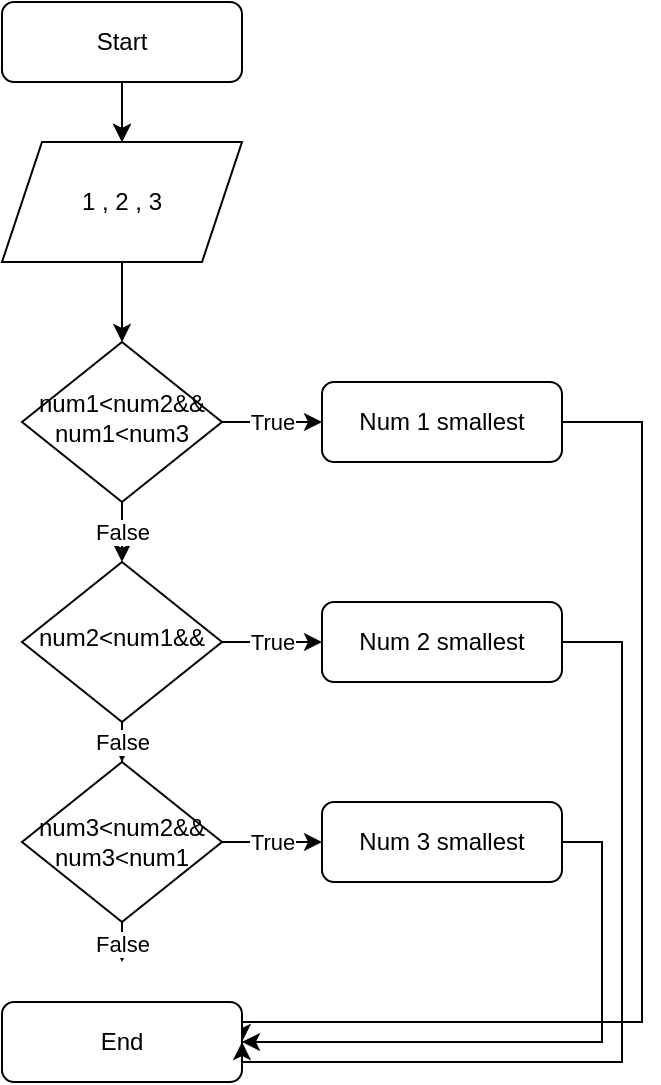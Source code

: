 <mxfile version="20.8.20" type="github"><diagram id="C5RBs43oDa-KdzZeNtuy" name="Page-1"><mxGraphModel dx="743" dy="430" grid="1" gridSize="10" guides="1" tooltips="1" connect="1" arrows="1" fold="1" page="1" pageScale="1" pageWidth="827" pageHeight="1169" math="0" shadow="0"><root><mxCell id="WIyWlLk6GJQsqaUBKTNV-0"/><mxCell id="WIyWlLk6GJQsqaUBKTNV-1" parent="WIyWlLk6GJQsqaUBKTNV-0"/><mxCell id="NqB4HGwpc9tNKrTy_lcW-1" value="" style="edgeStyle=orthogonalEdgeStyle;rounded=0;orthogonalLoop=1;jettySize=auto;html=1;" parent="WIyWlLk6GJQsqaUBKTNV-1" source="WIyWlLk6GJQsqaUBKTNV-3" target="NqB4HGwpc9tNKrTy_lcW-0" edge="1"><mxGeometry relative="1" as="geometry"/></mxCell><mxCell id="NqB4HGwpc9tNKrTy_lcW-20" value="" style="edgeStyle=orthogonalEdgeStyle;rounded=0;orthogonalLoop=1;jettySize=auto;html=1;" parent="WIyWlLk6GJQsqaUBKTNV-1" source="WIyWlLk6GJQsqaUBKTNV-3" target="NqB4HGwpc9tNKrTy_lcW-0" edge="1"><mxGeometry relative="1" as="geometry"/></mxCell><mxCell id="WIyWlLk6GJQsqaUBKTNV-3" value="Start" style="rounded=1;whiteSpace=wrap;html=1;fontSize=12;glass=0;strokeWidth=1;shadow=0;" parent="WIyWlLk6GJQsqaUBKTNV-1" vertex="1"><mxGeometry x="160" y="80" width="120" height="40" as="geometry"/></mxCell><mxCell id="NqB4HGwpc9tNKrTy_lcW-3" value="True" style="edgeStyle=orthogonalEdgeStyle;rounded=0;orthogonalLoop=1;jettySize=auto;html=1;" parent="WIyWlLk6GJQsqaUBKTNV-1" source="WIyWlLk6GJQsqaUBKTNV-6" target="WIyWlLk6GJQsqaUBKTNV-7" edge="1"><mxGeometry relative="1" as="geometry"/></mxCell><mxCell id="NqB4HGwpc9tNKrTy_lcW-4" value="False" style="edgeStyle=orthogonalEdgeStyle;rounded=0;orthogonalLoop=1;jettySize=auto;html=1;" parent="WIyWlLk6GJQsqaUBKTNV-1" source="WIyWlLk6GJQsqaUBKTNV-6" target="WIyWlLk6GJQsqaUBKTNV-10" edge="1"><mxGeometry relative="1" as="geometry"/></mxCell><mxCell id="WIyWlLk6GJQsqaUBKTNV-6" value="num1&amp;lt;num2&amp;amp;&amp;amp;&lt;br&gt;num1&amp;lt;num3" style="rhombus;whiteSpace=wrap;html=1;shadow=0;fontFamily=Helvetica;fontSize=12;align=center;strokeWidth=1;spacing=6;spacingTop=-4;" parent="WIyWlLk6GJQsqaUBKTNV-1" vertex="1"><mxGeometry x="170" y="250" width="100" height="80" as="geometry"/></mxCell><mxCell id="NqB4HGwpc9tNKrTy_lcW-15" style="edgeStyle=orthogonalEdgeStyle;rounded=0;orthogonalLoop=1;jettySize=auto;html=1;entryX=1;entryY=0.5;entryDx=0;entryDy=0;" parent="WIyWlLk6GJQsqaUBKTNV-1" source="WIyWlLk6GJQsqaUBKTNV-7" target="WIyWlLk6GJQsqaUBKTNV-11" edge="1"><mxGeometry relative="1" as="geometry"><mxPoint x="480" y="700" as="targetPoint"/><Array as="points"><mxPoint x="480" y="290"/><mxPoint x="480" y="590"/><mxPoint x="280" y="590"/></Array></mxGeometry></mxCell><mxCell id="WIyWlLk6GJQsqaUBKTNV-7" value="Num 1 smallest" style="rounded=1;whiteSpace=wrap;html=1;fontSize=12;glass=0;strokeWidth=1;shadow=0;" parent="WIyWlLk6GJQsqaUBKTNV-1" vertex="1"><mxGeometry x="320" y="270" width="120" height="40" as="geometry"/></mxCell><mxCell id="NqB4HGwpc9tNKrTy_lcW-5" value="True" style="edgeStyle=orthogonalEdgeStyle;rounded=0;orthogonalLoop=1;jettySize=auto;html=1;" parent="WIyWlLk6GJQsqaUBKTNV-1" source="WIyWlLk6GJQsqaUBKTNV-10" target="WIyWlLk6GJQsqaUBKTNV-12" edge="1"><mxGeometry relative="1" as="geometry"/></mxCell><mxCell id="NqB4HGwpc9tNKrTy_lcW-8" value="False" style="edgeStyle=orthogonalEdgeStyle;rounded=0;orthogonalLoop=1;jettySize=auto;html=1;" parent="WIyWlLk6GJQsqaUBKTNV-1" source="WIyWlLk6GJQsqaUBKTNV-10" target="NqB4HGwpc9tNKrTy_lcW-6" edge="1"><mxGeometry relative="1" as="geometry"/></mxCell><mxCell id="WIyWlLk6GJQsqaUBKTNV-10" value="num2&amp;lt;num1&amp;amp;&amp;amp;" style="rhombus;whiteSpace=wrap;html=1;shadow=0;fontFamily=Helvetica;fontSize=12;align=center;strokeWidth=1;spacing=6;spacingTop=-4;" parent="WIyWlLk6GJQsqaUBKTNV-1" vertex="1"><mxGeometry x="170" y="360" width="100" height="80" as="geometry"/></mxCell><mxCell id="WIyWlLk6GJQsqaUBKTNV-11" value="End" style="rounded=1;whiteSpace=wrap;html=1;fontSize=12;glass=0;strokeWidth=1;shadow=0;" parent="WIyWlLk6GJQsqaUBKTNV-1" vertex="1"><mxGeometry x="160" y="580" width="120" height="40" as="geometry"/></mxCell><mxCell id="NqB4HGwpc9tNKrTy_lcW-17" style="edgeStyle=orthogonalEdgeStyle;rounded=0;orthogonalLoop=1;jettySize=auto;html=1;entryX=1;entryY=0.5;entryDx=0;entryDy=0;" parent="WIyWlLk6GJQsqaUBKTNV-1" source="WIyWlLk6GJQsqaUBKTNV-12" target="WIyWlLk6GJQsqaUBKTNV-11" edge="1"><mxGeometry relative="1" as="geometry"><Array as="points"><mxPoint x="470" y="400"/><mxPoint x="470" y="610"/><mxPoint x="280" y="610"/></Array></mxGeometry></mxCell><mxCell id="WIyWlLk6GJQsqaUBKTNV-12" value="Num 2 smallest" style="rounded=1;whiteSpace=wrap;html=1;fontSize=12;glass=0;strokeWidth=1;shadow=0;" parent="WIyWlLk6GJQsqaUBKTNV-1" vertex="1"><mxGeometry x="320" y="380" width="120" height="40" as="geometry"/></mxCell><mxCell id="NqB4HGwpc9tNKrTy_lcW-2" value="" style="edgeStyle=orthogonalEdgeStyle;rounded=0;orthogonalLoop=1;jettySize=auto;html=1;" parent="WIyWlLk6GJQsqaUBKTNV-1" source="NqB4HGwpc9tNKrTy_lcW-0" target="WIyWlLk6GJQsqaUBKTNV-6" edge="1"><mxGeometry relative="1" as="geometry"/></mxCell><mxCell id="NqB4HGwpc9tNKrTy_lcW-0" value="1 , 2 , 3" style="shape=parallelogram;perimeter=parallelogramPerimeter;whiteSpace=wrap;html=1;fixedSize=1;" parent="WIyWlLk6GJQsqaUBKTNV-1" vertex="1"><mxGeometry x="160" y="150" width="120" height="60" as="geometry"/></mxCell><mxCell id="NqB4HGwpc9tNKrTy_lcW-9" value="False&lt;br&gt;" style="edgeStyle=orthogonalEdgeStyle;rounded=0;orthogonalLoop=1;jettySize=auto;html=1;" parent="WIyWlLk6GJQsqaUBKTNV-1" source="NqB4HGwpc9tNKrTy_lcW-6" edge="1"><mxGeometry relative="1" as="geometry"><mxPoint x="220" y="560" as="targetPoint"/></mxGeometry></mxCell><mxCell id="NqB4HGwpc9tNKrTy_lcW-13" value="True" style="edgeStyle=orthogonalEdgeStyle;rounded=0;orthogonalLoop=1;jettySize=auto;html=1;" parent="WIyWlLk6GJQsqaUBKTNV-1" source="NqB4HGwpc9tNKrTy_lcW-6" target="NqB4HGwpc9tNKrTy_lcW-11" edge="1"><mxGeometry relative="1" as="geometry"/></mxCell><mxCell id="NqB4HGwpc9tNKrTy_lcW-6" value="num3&amp;lt;num2&amp;amp;&amp;amp;&lt;br&gt;num3&amp;lt;num1" style="rhombus;whiteSpace=wrap;html=1;" parent="WIyWlLk6GJQsqaUBKTNV-1" vertex="1"><mxGeometry x="170" y="460" width="100" height="80" as="geometry"/></mxCell><mxCell id="NqB4HGwpc9tNKrTy_lcW-18" style="edgeStyle=orthogonalEdgeStyle;rounded=0;orthogonalLoop=1;jettySize=auto;html=1;" parent="WIyWlLk6GJQsqaUBKTNV-1" source="NqB4HGwpc9tNKrTy_lcW-11" edge="1"><mxGeometry relative="1" as="geometry"><mxPoint x="280" y="600" as="targetPoint"/><Array as="points"><mxPoint x="460" y="500"/><mxPoint x="460" y="600"/><mxPoint x="290" y="600"/></Array></mxGeometry></mxCell><mxCell id="NqB4HGwpc9tNKrTy_lcW-11" value="Num 3 smallest" style="rounded=1;whiteSpace=wrap;html=1;fontSize=12;glass=0;strokeWidth=1;shadow=0;" parent="WIyWlLk6GJQsqaUBKTNV-1" vertex="1"><mxGeometry x="320" y="480" width="120" height="40" as="geometry"/></mxCell></root></mxGraphModel></diagram></mxfile>
